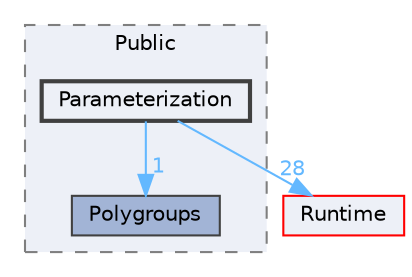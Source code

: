 digraph "Parameterization"
{
 // INTERACTIVE_SVG=YES
 // LATEX_PDF_SIZE
  bgcolor="transparent";
  edge [fontname=Helvetica,fontsize=10,labelfontname=Helvetica,labelfontsize=10];
  node [fontname=Helvetica,fontsize=10,shape=box,height=0.2,width=0.4];
  compound=true
  subgraph clusterdir_6404c5a9a0994bf983dcc92b0e391279 {
    graph [ bgcolor="#edf0f7", pencolor="grey50", label="Public", fontname=Helvetica,fontsize=10 style="filled,dashed", URL="dir_6404c5a9a0994bf983dcc92b0e391279.html",tooltip=""]
  dir_2c8e4495d37e70be2a1d335be147cc86 [label="Polygroups", fillcolor="#a2b4d6", color="grey25", style="filled", URL="dir_2c8e4495d37e70be2a1d335be147cc86.html",tooltip=""];
  dir_c73714ff0330a1735bb22dee4d3395f2 [label="Parameterization", fillcolor="#edf0f7", color="grey25", style="filled,bold", URL="dir_c73714ff0330a1735bb22dee4d3395f2.html",tooltip=""];
  }
  dir_7536b172fbd480bfd146a1b1acd6856b [label="Runtime", fillcolor="#edf0f7", color="red", style="filled", URL="dir_7536b172fbd480bfd146a1b1acd6856b.html",tooltip=""];
  dir_c73714ff0330a1735bb22dee4d3395f2->dir_2c8e4495d37e70be2a1d335be147cc86 [headlabel="1", labeldistance=1.5 headhref="dir_000719_000759.html" href="dir_000719_000759.html" color="steelblue1" fontcolor="steelblue1"];
  dir_c73714ff0330a1735bb22dee4d3395f2->dir_7536b172fbd480bfd146a1b1acd6856b [headlabel="28", labeldistance=1.5 headhref="dir_000719_000984.html" href="dir_000719_000984.html" color="steelblue1" fontcolor="steelblue1"];
}
